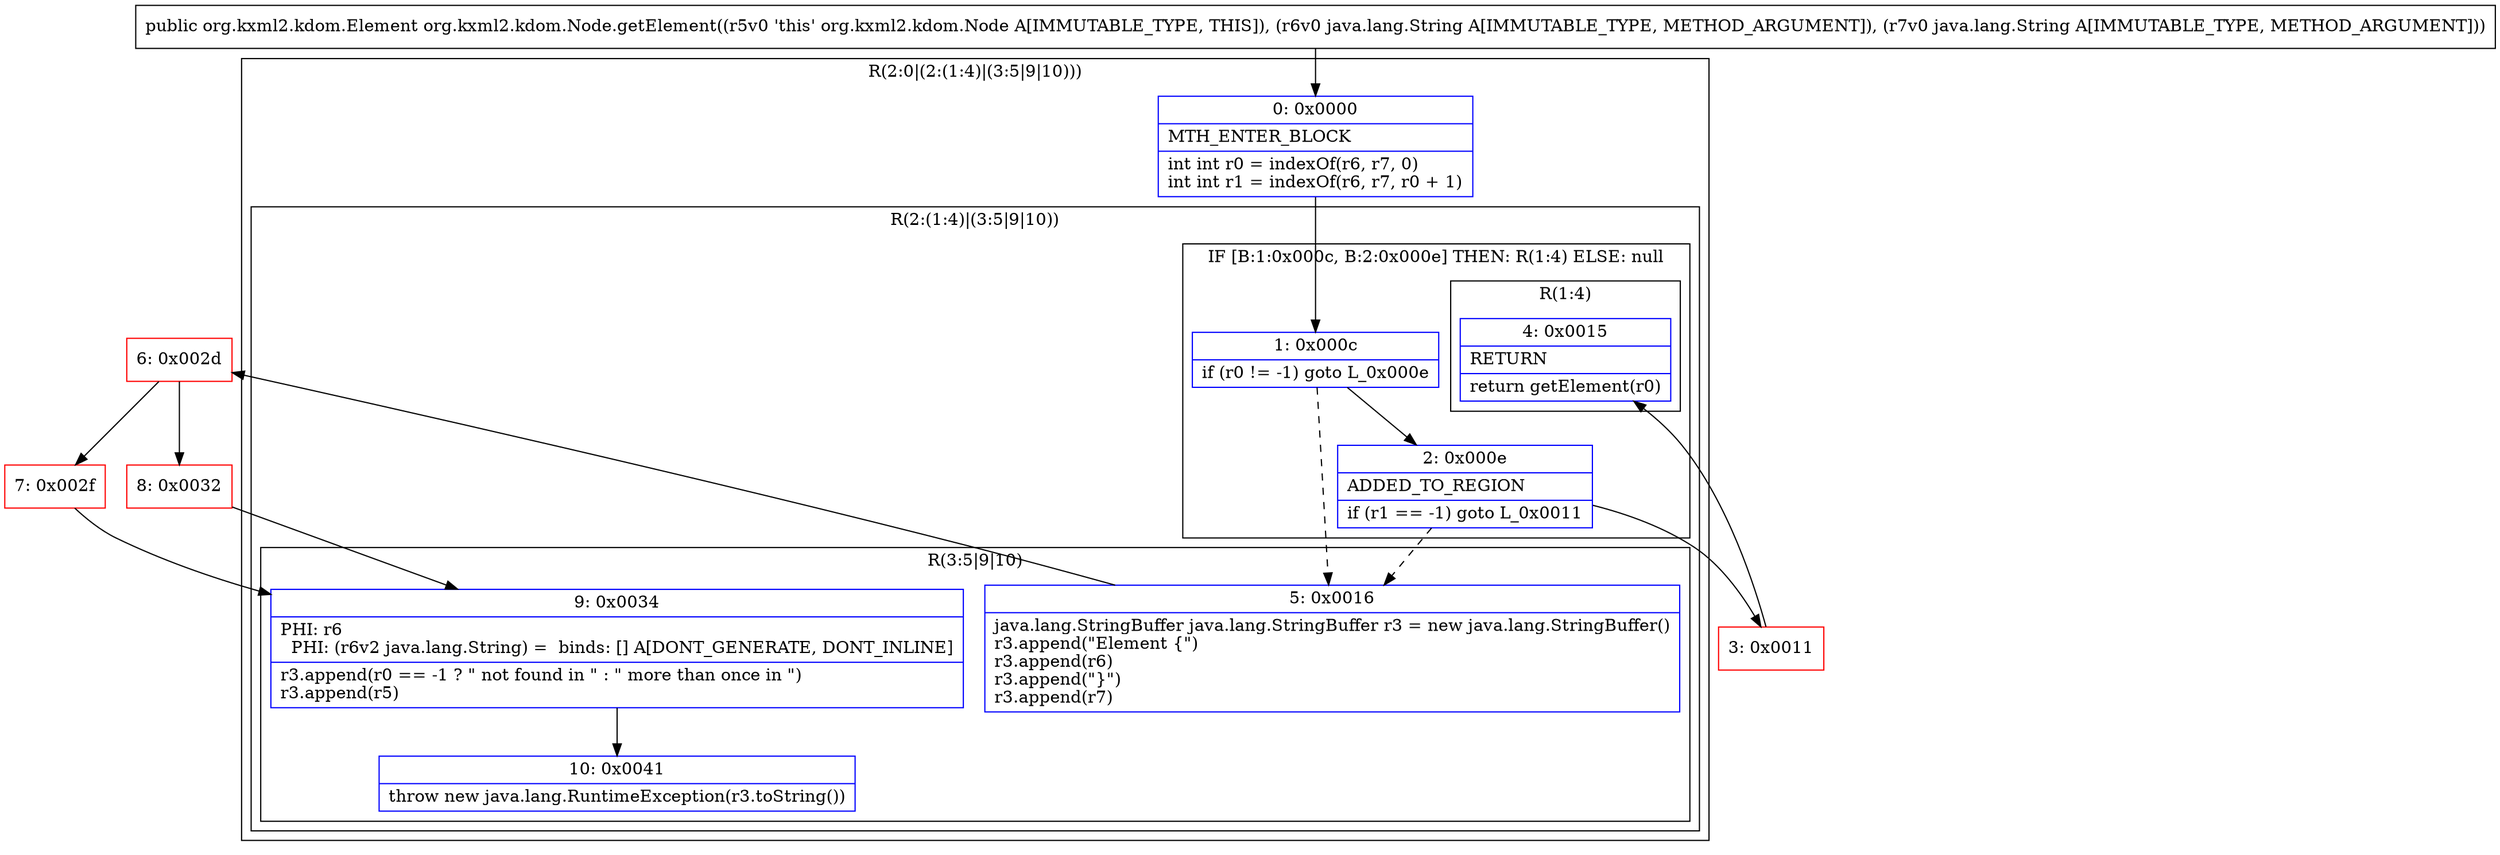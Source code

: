 digraph "CFG fororg.kxml2.kdom.Node.getElement(Ljava\/lang\/String;Ljava\/lang\/String;)Lorg\/kxml2\/kdom\/Element;" {
subgraph cluster_Region_1065596595 {
label = "R(2:0|(2:(1:4)|(3:5|9|10)))";
node [shape=record,color=blue];
Node_0 [shape=record,label="{0\:\ 0x0000|MTH_ENTER_BLOCK\l|int int r0 = indexOf(r6, r7, 0)\lint int r1 = indexOf(r6, r7, r0 + 1)\l}"];
subgraph cluster_Region_1280514538 {
label = "R(2:(1:4)|(3:5|9|10))";
node [shape=record,color=blue];
subgraph cluster_IfRegion_1335749618 {
label = "IF [B:1:0x000c, B:2:0x000e] THEN: R(1:4) ELSE: null";
node [shape=record,color=blue];
Node_1 [shape=record,label="{1\:\ 0x000c|if (r0 != \-1) goto L_0x000e\l}"];
Node_2 [shape=record,label="{2\:\ 0x000e|ADDED_TO_REGION\l|if (r1 == \-1) goto L_0x0011\l}"];
subgraph cluster_Region_678895957 {
label = "R(1:4)";
node [shape=record,color=blue];
Node_4 [shape=record,label="{4\:\ 0x0015|RETURN\l|return getElement(r0)\l}"];
}
}
subgraph cluster_Region_1802399427 {
label = "R(3:5|9|10)";
node [shape=record,color=blue];
Node_5 [shape=record,label="{5\:\ 0x0016|java.lang.StringBuffer java.lang.StringBuffer r3 = new java.lang.StringBuffer()\lr3.append(\"Element \{\")\lr3.append(r6)\lr3.append(\"\}\")\lr3.append(r7)\l}"];
Node_9 [shape=record,label="{9\:\ 0x0034|PHI: r6 \l  PHI: (r6v2 java.lang.String) =  binds: [] A[DONT_GENERATE, DONT_INLINE]\l|r3.append(r0 == \-1 ? \" not found in \" : \" more than once in \")\lr3.append(r5)\l}"];
Node_10 [shape=record,label="{10\:\ 0x0041|throw new java.lang.RuntimeException(r3.toString())\l}"];
}
}
}
Node_3 [shape=record,color=red,label="{3\:\ 0x0011}"];
Node_6 [shape=record,color=red,label="{6\:\ 0x002d}"];
Node_7 [shape=record,color=red,label="{7\:\ 0x002f}"];
Node_8 [shape=record,color=red,label="{8\:\ 0x0032}"];
MethodNode[shape=record,label="{public org.kxml2.kdom.Element org.kxml2.kdom.Node.getElement((r5v0 'this' org.kxml2.kdom.Node A[IMMUTABLE_TYPE, THIS]), (r6v0 java.lang.String A[IMMUTABLE_TYPE, METHOD_ARGUMENT]), (r7v0 java.lang.String A[IMMUTABLE_TYPE, METHOD_ARGUMENT])) }"];
MethodNode -> Node_0;
Node_0 -> Node_1;
Node_1 -> Node_2;
Node_1 -> Node_5[style=dashed];
Node_2 -> Node_3;
Node_2 -> Node_5[style=dashed];
Node_5 -> Node_6;
Node_9 -> Node_10;
Node_3 -> Node_4;
Node_6 -> Node_7;
Node_6 -> Node_8;
Node_7 -> Node_9;
Node_8 -> Node_9;
}

